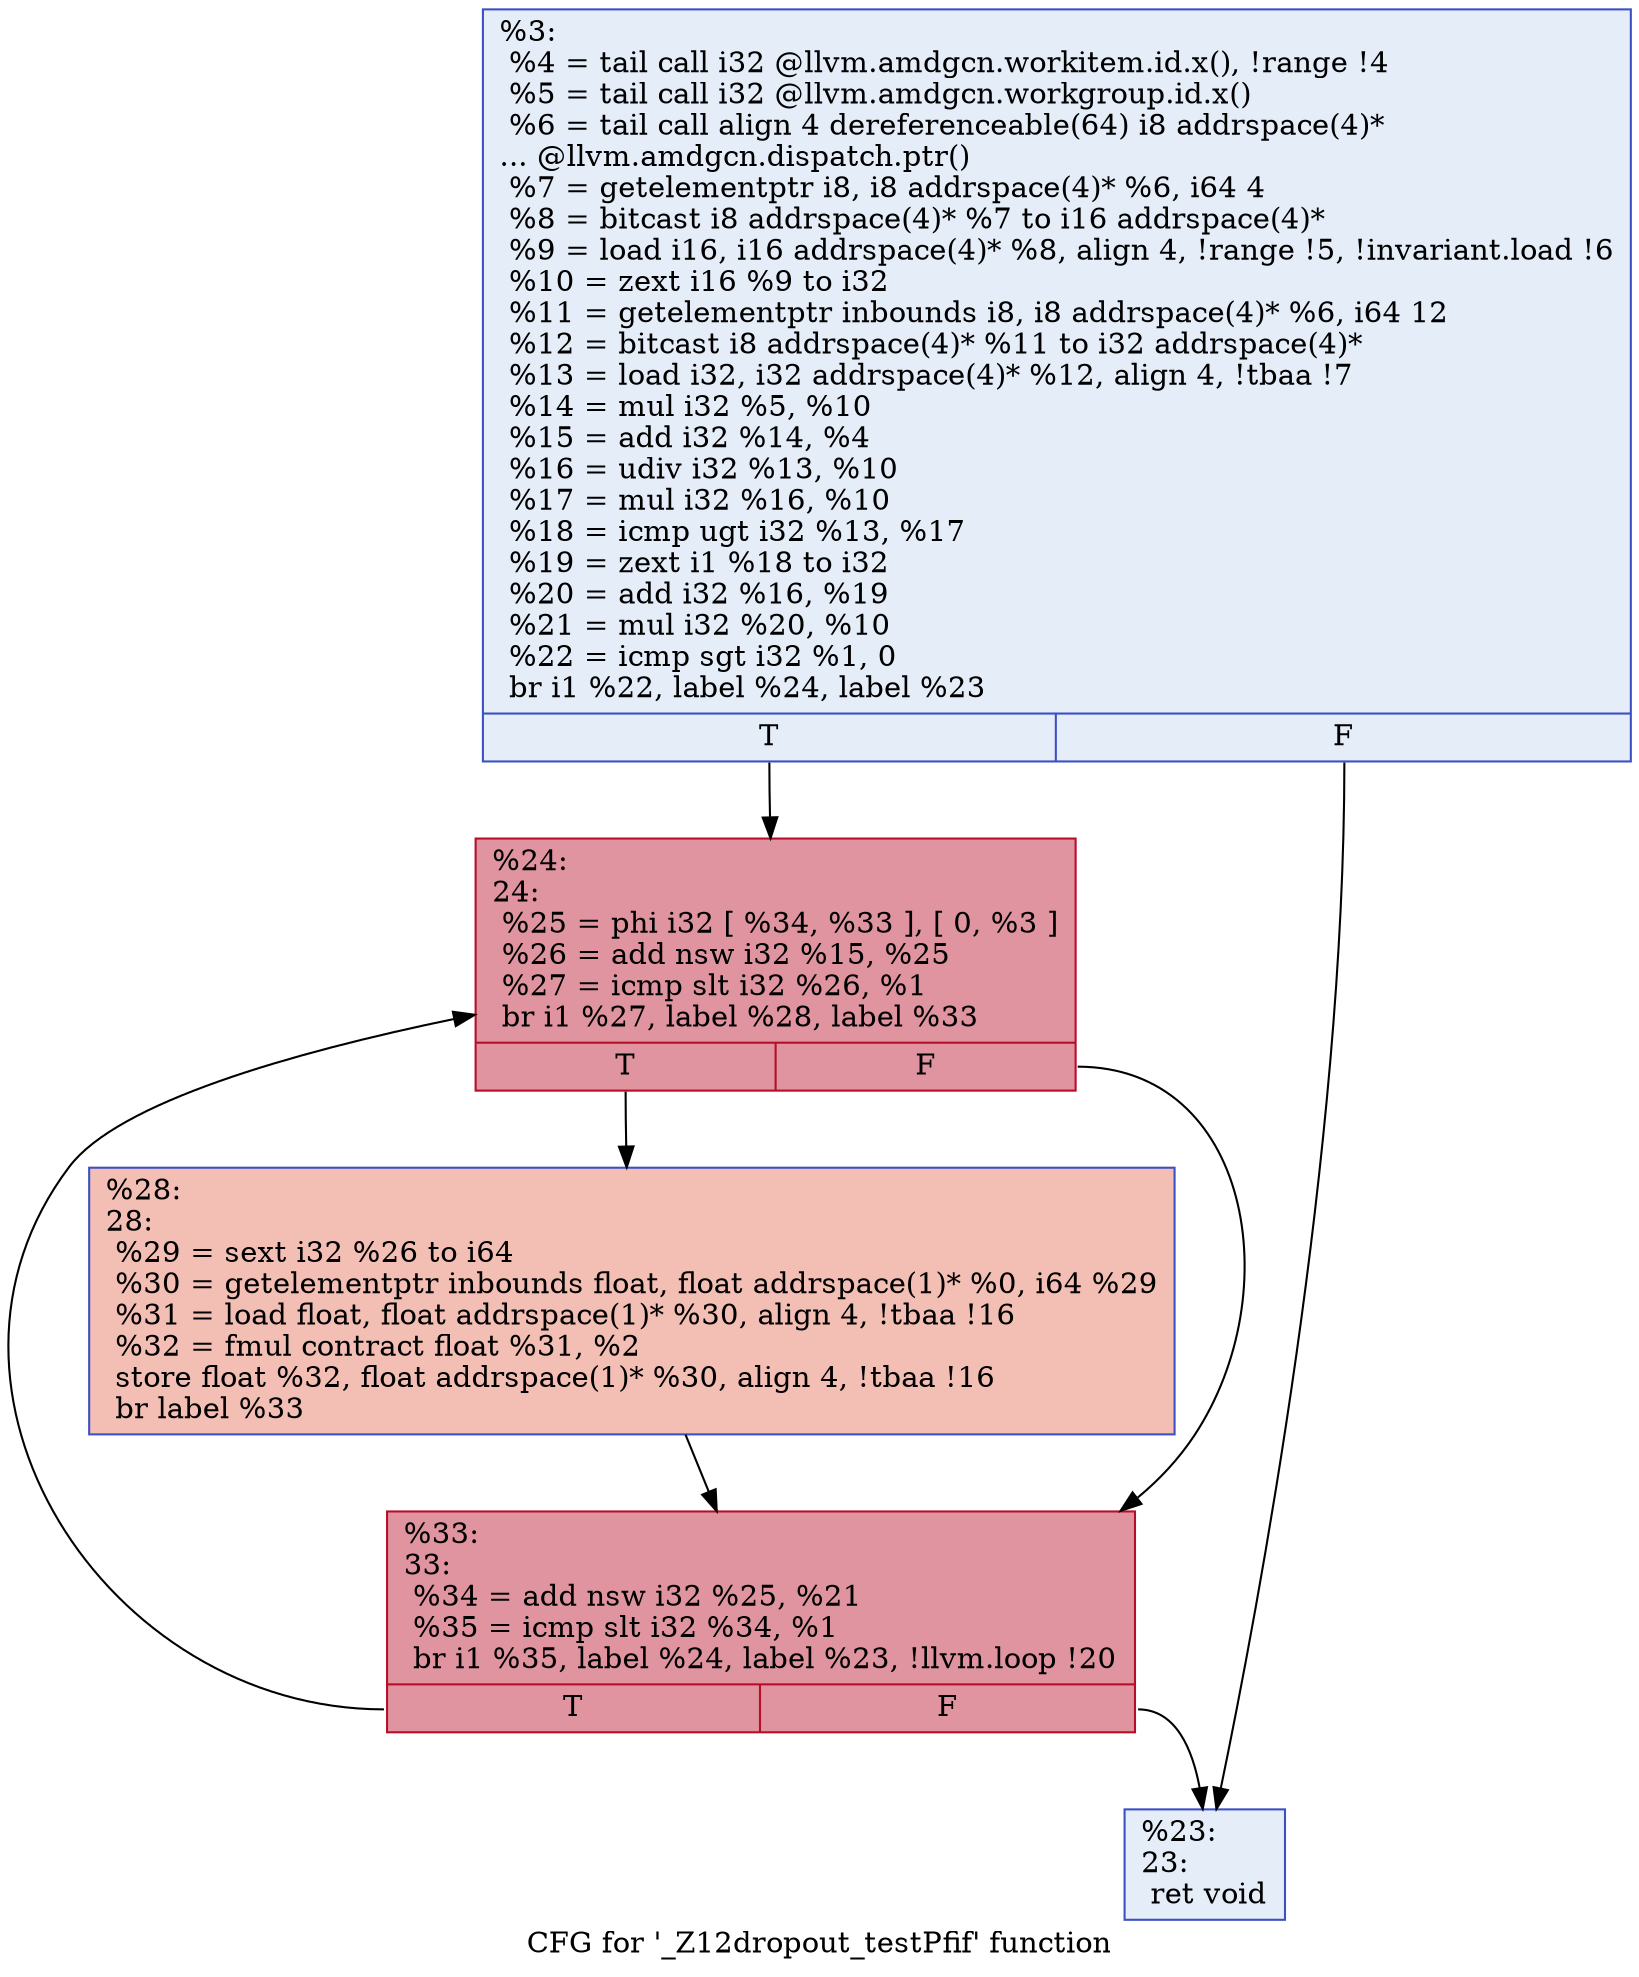 digraph "CFG for '_Z12dropout_testPfif' function" {
	label="CFG for '_Z12dropout_testPfif' function";

	Node0x4dc6440 [shape=record,color="#3d50c3ff", style=filled, fillcolor="#c5d6f270",label="{%3:\l  %4 = tail call i32 @llvm.amdgcn.workitem.id.x(), !range !4\l  %5 = tail call i32 @llvm.amdgcn.workgroup.id.x()\l  %6 = tail call align 4 dereferenceable(64) i8 addrspace(4)*\l... @llvm.amdgcn.dispatch.ptr()\l  %7 = getelementptr i8, i8 addrspace(4)* %6, i64 4\l  %8 = bitcast i8 addrspace(4)* %7 to i16 addrspace(4)*\l  %9 = load i16, i16 addrspace(4)* %8, align 4, !range !5, !invariant.load !6\l  %10 = zext i16 %9 to i32\l  %11 = getelementptr inbounds i8, i8 addrspace(4)* %6, i64 12\l  %12 = bitcast i8 addrspace(4)* %11 to i32 addrspace(4)*\l  %13 = load i32, i32 addrspace(4)* %12, align 4, !tbaa !7\l  %14 = mul i32 %5, %10\l  %15 = add i32 %14, %4\l  %16 = udiv i32 %13, %10\l  %17 = mul i32 %16, %10\l  %18 = icmp ugt i32 %13, %17\l  %19 = zext i1 %18 to i32\l  %20 = add i32 %16, %19\l  %21 = mul i32 %20, %10\l  %22 = icmp sgt i32 %1, 0\l  br i1 %22, label %24, label %23\l|{<s0>T|<s1>F}}"];
	Node0x4dc6440:s0 -> Node0x4dc71a0;
	Node0x4dc6440:s1 -> Node0x4dc8a50;
	Node0x4dc8a50 [shape=record,color="#3d50c3ff", style=filled, fillcolor="#c5d6f270",label="{%23:\l23:                                               \l  ret void\l}"];
	Node0x4dc71a0 [shape=record,color="#b70d28ff", style=filled, fillcolor="#b70d2870",label="{%24:\l24:                                               \l  %25 = phi i32 [ %34, %33 ], [ 0, %3 ]\l  %26 = add nsw i32 %15, %25\l  %27 = icmp slt i32 %26, %1\l  br i1 %27, label %28, label %33\l|{<s0>T|<s1>F}}"];
	Node0x4dc71a0:s0 -> Node0x4dc8e30;
	Node0x4dc71a0:s1 -> Node0x4dc8c10;
	Node0x4dc8e30 [shape=record,color="#3d50c3ff", style=filled, fillcolor="#e36c5570",label="{%28:\l28:                                               \l  %29 = sext i32 %26 to i64\l  %30 = getelementptr inbounds float, float addrspace(1)* %0, i64 %29\l  %31 = load float, float addrspace(1)* %30, align 4, !tbaa !16\l  %32 = fmul contract float %31, %2\l  store float %32, float addrspace(1)* %30, align 4, !tbaa !16\l  br label %33\l}"];
	Node0x4dc8e30 -> Node0x4dc8c10;
	Node0x4dc8c10 [shape=record,color="#b70d28ff", style=filled, fillcolor="#b70d2870",label="{%33:\l33:                                               \l  %34 = add nsw i32 %25, %21\l  %35 = icmp slt i32 %34, %1\l  br i1 %35, label %24, label %23, !llvm.loop !20\l|{<s0>T|<s1>F}}"];
	Node0x4dc8c10:s0 -> Node0x4dc71a0;
	Node0x4dc8c10:s1 -> Node0x4dc8a50;
}
